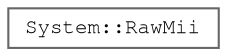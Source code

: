 digraph "Graphical Class Hierarchy"
{
 // LATEX_PDF_SIZE
  bgcolor="transparent";
  edge [fontname=FreeMono,fontsize=10,labelfontname=FreeMono,labelfontsize=10];
  node [fontname=FreeMono,fontsize=10,shape=box,height=0.2,width=0.4];
  rankdir="LR";
  Node0 [label="System::RawMii",height=0.2,width=0.4,color="grey40", fillcolor="white", style="filled",URL="$class_system_1_1_raw_mii.html",tooltip=" "];
}
